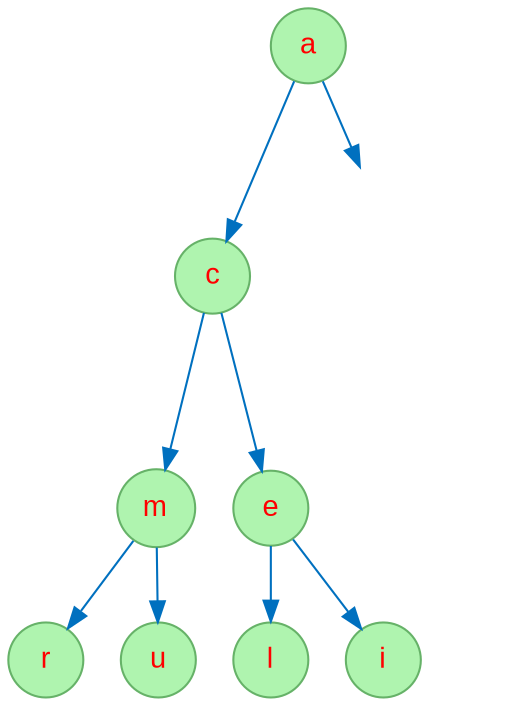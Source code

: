 digraph "Seq-murciela" {
node [fontname="Arial", fontcolor=red, shape=circle, style=filled, color="#66B268", fillcolor="#AFF4AF" ];
edge [color = "#0070BF"];
972765878 [label="a"];
972765878 -> 863831416;
863831416 [label="c"];
863831416 -> 159259014;
159259014 [label="m"];
159259014 -> 653687670;
653687670 [label="r"];
159259014 -> 64830413;
64830413 [label="u"];
863831416 -> 1508395126;
1508395126 [label="e"];
1508395126 -> 1638172114;
1638172114 [label="l"];
1508395126 -> 110992469;
110992469 [label="i"];
l972765878 [style=invis];
972765878 -> l972765878;
}
